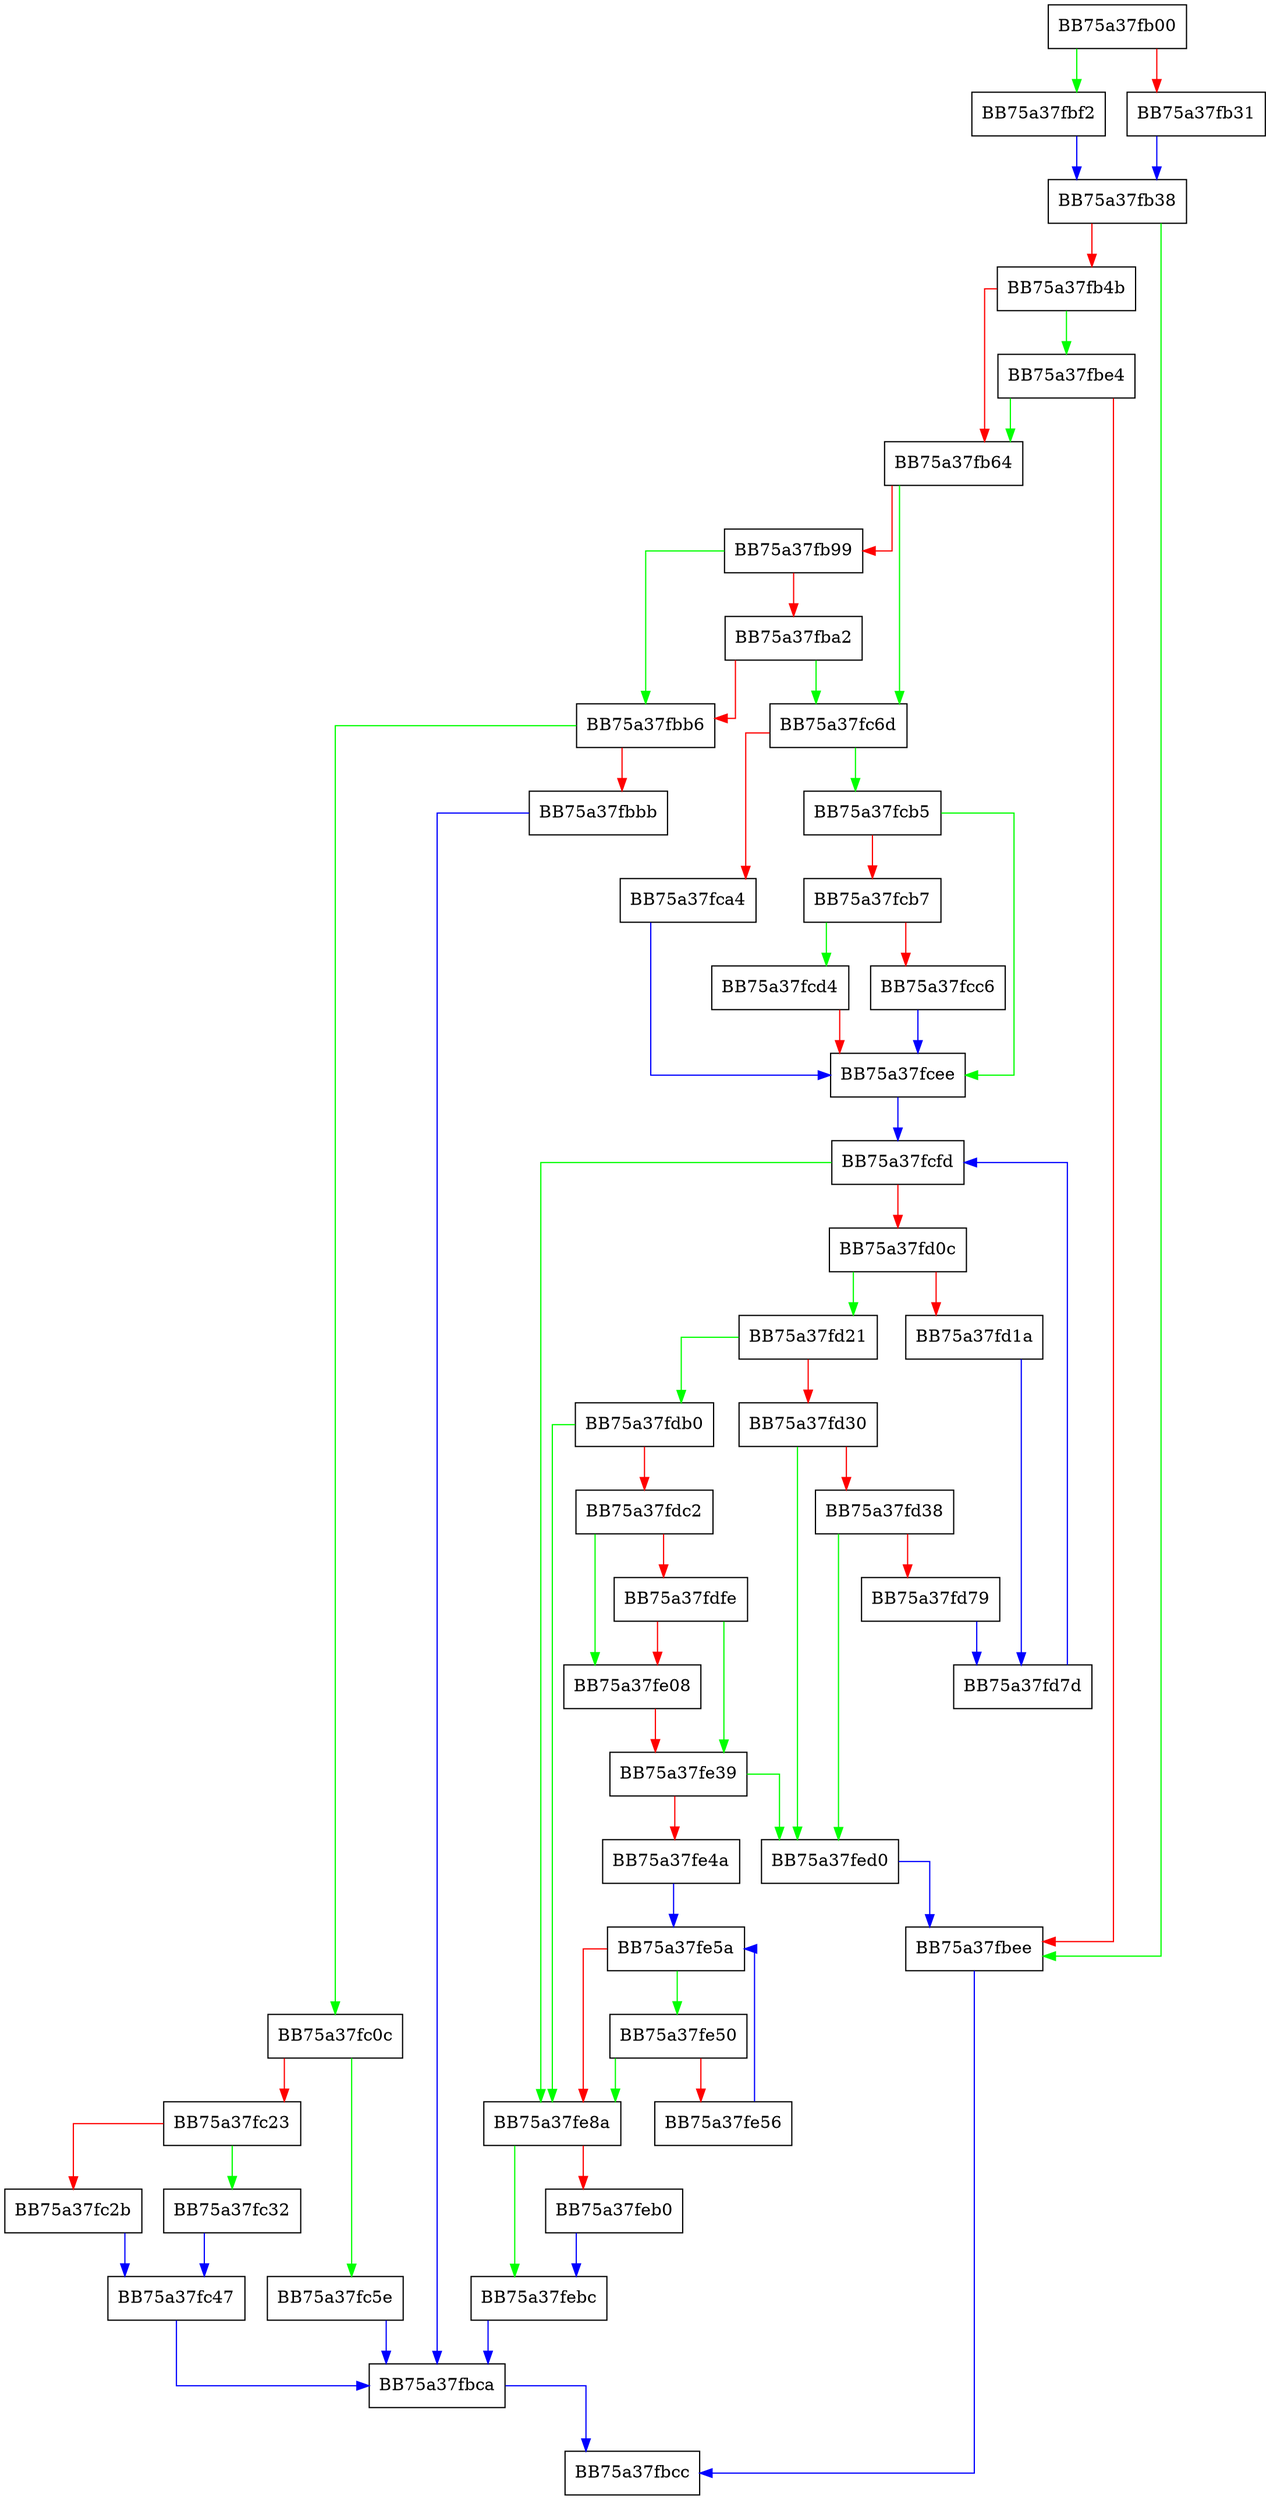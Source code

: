digraph CompleteNumberLiteral {
  node [shape="box"];
  graph [splines=ortho];
  BB75a37fb00 -> BB75a37fbf2 [color="green"];
  BB75a37fb00 -> BB75a37fb31 [color="red"];
  BB75a37fb31 -> BB75a37fb38 [color="blue"];
  BB75a37fb38 -> BB75a37fbee [color="green"];
  BB75a37fb38 -> BB75a37fb4b [color="red"];
  BB75a37fb4b -> BB75a37fbe4 [color="green"];
  BB75a37fb4b -> BB75a37fb64 [color="red"];
  BB75a37fb64 -> BB75a37fc6d [color="green"];
  BB75a37fb64 -> BB75a37fb99 [color="red"];
  BB75a37fb99 -> BB75a37fbb6 [color="green"];
  BB75a37fb99 -> BB75a37fba2 [color="red"];
  BB75a37fba2 -> BB75a37fc6d [color="green"];
  BB75a37fba2 -> BB75a37fbb6 [color="red"];
  BB75a37fbb6 -> BB75a37fc0c [color="green"];
  BB75a37fbb6 -> BB75a37fbbb [color="red"];
  BB75a37fbbb -> BB75a37fbca [color="blue"];
  BB75a37fbca -> BB75a37fbcc [color="blue"];
  BB75a37fbe4 -> BB75a37fb64 [color="green"];
  BB75a37fbe4 -> BB75a37fbee [color="red"];
  BB75a37fbee -> BB75a37fbcc [color="blue"];
  BB75a37fbf2 -> BB75a37fb38 [color="blue"];
  BB75a37fc0c -> BB75a37fc5e [color="green"];
  BB75a37fc0c -> BB75a37fc23 [color="red"];
  BB75a37fc23 -> BB75a37fc32 [color="green"];
  BB75a37fc23 -> BB75a37fc2b [color="red"];
  BB75a37fc2b -> BB75a37fc47 [color="blue"];
  BB75a37fc32 -> BB75a37fc47 [color="blue"];
  BB75a37fc47 -> BB75a37fbca [color="blue"];
  BB75a37fc5e -> BB75a37fbca [color="blue"];
  BB75a37fc6d -> BB75a37fcb5 [color="green"];
  BB75a37fc6d -> BB75a37fca4 [color="red"];
  BB75a37fca4 -> BB75a37fcee [color="blue"];
  BB75a37fcb5 -> BB75a37fcee [color="green"];
  BB75a37fcb5 -> BB75a37fcb7 [color="red"];
  BB75a37fcb7 -> BB75a37fcd4 [color="green"];
  BB75a37fcb7 -> BB75a37fcc6 [color="red"];
  BB75a37fcc6 -> BB75a37fcee [color="blue"];
  BB75a37fcd4 -> BB75a37fcee [color="red"];
  BB75a37fcee -> BB75a37fcfd [color="blue"];
  BB75a37fcfd -> BB75a37fe8a [color="green"];
  BB75a37fcfd -> BB75a37fd0c [color="red"];
  BB75a37fd0c -> BB75a37fd21 [color="green"];
  BB75a37fd0c -> BB75a37fd1a [color="red"];
  BB75a37fd1a -> BB75a37fd7d [color="blue"];
  BB75a37fd21 -> BB75a37fdb0 [color="green"];
  BB75a37fd21 -> BB75a37fd30 [color="red"];
  BB75a37fd30 -> BB75a37fed0 [color="green"];
  BB75a37fd30 -> BB75a37fd38 [color="red"];
  BB75a37fd38 -> BB75a37fed0 [color="green"];
  BB75a37fd38 -> BB75a37fd79 [color="red"];
  BB75a37fd79 -> BB75a37fd7d [color="blue"];
  BB75a37fd7d -> BB75a37fcfd [color="blue"];
  BB75a37fdb0 -> BB75a37fe8a [color="green"];
  BB75a37fdb0 -> BB75a37fdc2 [color="red"];
  BB75a37fdc2 -> BB75a37fe08 [color="green"];
  BB75a37fdc2 -> BB75a37fdfe [color="red"];
  BB75a37fdfe -> BB75a37fe39 [color="green"];
  BB75a37fdfe -> BB75a37fe08 [color="red"];
  BB75a37fe08 -> BB75a37fe39 [color="red"];
  BB75a37fe39 -> BB75a37fed0 [color="green"];
  BB75a37fe39 -> BB75a37fe4a [color="red"];
  BB75a37fe4a -> BB75a37fe5a [color="blue"];
  BB75a37fe50 -> BB75a37fe8a [color="green"];
  BB75a37fe50 -> BB75a37fe56 [color="red"];
  BB75a37fe56 -> BB75a37fe5a [color="blue"];
  BB75a37fe5a -> BB75a37fe50 [color="green"];
  BB75a37fe5a -> BB75a37fe8a [color="red"];
  BB75a37fe8a -> BB75a37febc [color="green"];
  BB75a37fe8a -> BB75a37feb0 [color="red"];
  BB75a37feb0 -> BB75a37febc [color="blue"];
  BB75a37febc -> BB75a37fbca [color="blue"];
  BB75a37fed0 -> BB75a37fbee [color="blue"];
}